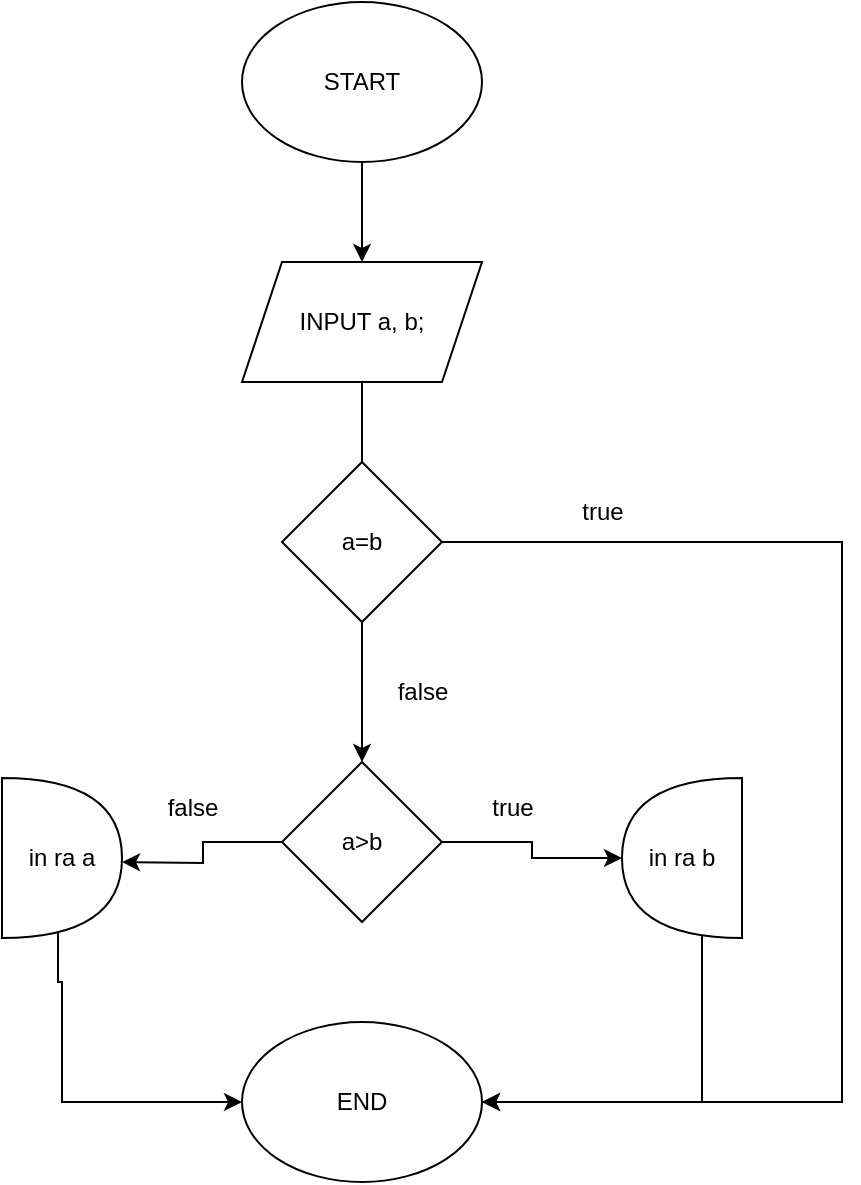 <mxfile version="25.0.3">
  <diagram name="Page-1" id="oWjM9BGwYZ12sk9pu0H5">
    <mxGraphModel grid="1" page="1" gridSize="10" guides="1" tooltips="1" connect="1" arrows="1" fold="1" pageScale="1" pageWidth="827" pageHeight="1169" math="0" shadow="0">
      <root>
        <mxCell id="0" />
        <mxCell id="1" parent="0" />
        <mxCell id="X_6Zg6RzUph1M3u_H0BN-3" style="edgeStyle=orthogonalEdgeStyle;rounded=0;orthogonalLoop=1;jettySize=auto;html=1;entryX=0.5;entryY=0;entryDx=0;entryDy=0;" edge="1" parent="1" source="X_6Zg6RzUph1M3u_H0BN-1" target="X_6Zg6RzUph1M3u_H0BN-2">
          <mxGeometry relative="1" as="geometry" />
        </mxCell>
        <mxCell id="X_6Zg6RzUph1M3u_H0BN-1" value="START" style="ellipse;whiteSpace=wrap;html=1;" vertex="1" parent="1">
          <mxGeometry x="360" y="40" width="120" height="80" as="geometry" />
        </mxCell>
        <mxCell id="X_6Zg6RzUph1M3u_H0BN-5" style="edgeStyle=orthogonalEdgeStyle;rounded=0;orthogonalLoop=1;jettySize=auto;html=1;entryX=0.5;entryY=0;entryDx=0;entryDy=0;" edge="1" parent="1" source="X_6Zg6RzUph1M3u_H0BN-2" target="X_6Zg6RzUph1M3u_H0BN-4">
          <mxGeometry relative="1" as="geometry" />
        </mxCell>
        <mxCell id="X_6Zg6RzUph1M3u_H0BN-2" value="INPUT a, b;" style="shape=parallelogram;perimeter=parallelogramPerimeter;whiteSpace=wrap;html=1;fixedSize=1;" vertex="1" parent="1">
          <mxGeometry x="360" y="170" width="120" height="60" as="geometry" />
        </mxCell>
        <mxCell id="X_6Zg6RzUph1M3u_H0BN-7" style="edgeStyle=orthogonalEdgeStyle;rounded=0;orthogonalLoop=1;jettySize=auto;html=1;entryX=1;entryY=0.5;entryDx=0;entryDy=0;entryPerimeter=0;" edge="1" parent="1" source="X_6Zg6RzUph1M3u_H0BN-4" target="jMxkCRKaX1O7CTFpnMg4-2">
          <mxGeometry relative="1" as="geometry">
            <mxPoint x="530" y="470" as="targetPoint" />
          </mxGeometry>
        </mxCell>
        <mxCell id="X_6Zg6RzUph1M3u_H0BN-10" style="edgeStyle=orthogonalEdgeStyle;rounded=0;orthogonalLoop=1;jettySize=auto;html=1;" edge="1" parent="1" source="X_6Zg6RzUph1M3u_H0BN-4">
          <mxGeometry relative="1" as="geometry">
            <mxPoint x="300" y="470" as="targetPoint" />
          </mxGeometry>
        </mxCell>
        <mxCell id="X_6Zg6RzUph1M3u_H0BN-4" value="a&amp;gt;b" style="rhombus;whiteSpace=wrap;html=1;" vertex="1" parent="1">
          <mxGeometry x="380" y="420" width="80" height="80" as="geometry" />
        </mxCell>
        <mxCell id="X_6Zg6RzUph1M3u_H0BN-15" style="edgeStyle=orthogonalEdgeStyle;rounded=0;orthogonalLoop=1;jettySize=auto;html=1;entryX=1;entryY=0.5;entryDx=0;entryDy=0;exitX=0.3;exitY=0.05;exitDx=0;exitDy=0;exitPerimeter=0;" edge="1" parent="1" source="jMxkCRKaX1O7CTFpnMg4-2" target="X_6Zg6RzUph1M3u_H0BN-14">
          <mxGeometry relative="1" as="geometry">
            <mxPoint x="590" y="640" as="targetPoint" />
            <Array as="points">
              <mxPoint x="590" y="504" />
              <mxPoint x="590" y="590" />
            </Array>
            <mxPoint x="580" y="520" as="sourcePoint" />
          </mxGeometry>
        </mxCell>
        <mxCell id="X_6Zg6RzUph1M3u_H0BN-8" value="true" style="text;html=1;align=center;verticalAlign=middle;resizable=0;points=[];autosize=1;strokeColor=none;fillColor=none;" vertex="1" parent="1">
          <mxGeometry x="475" y="428" width="40" height="30" as="geometry" />
        </mxCell>
        <mxCell id="X_6Zg6RzUph1M3u_H0BN-13" style="edgeStyle=orthogonalEdgeStyle;rounded=0;orthogonalLoop=1;jettySize=auto;html=1;exitX=0.467;exitY=0.95;exitDx=0;exitDy=0;exitPerimeter=0;" edge="1" parent="1" source="jMxkCRKaX1O7CTFpnMg4-1" target="X_6Zg6RzUph1M3u_H0BN-14">
          <mxGeometry relative="1" as="geometry">
            <mxPoint x="390" y="590" as="targetPoint" />
            <Array as="points">
              <mxPoint x="268" y="530" />
              <mxPoint x="270" y="530" />
              <mxPoint x="270" y="590" />
            </Array>
            <mxPoint x="240" y="530" as="sourcePoint" />
          </mxGeometry>
        </mxCell>
        <mxCell id="X_6Zg6RzUph1M3u_H0BN-11" value="false" style="text;html=1;align=center;verticalAlign=middle;resizable=0;points=[];autosize=1;strokeColor=none;fillColor=none;" vertex="1" parent="1">
          <mxGeometry x="310" y="428" width="50" height="30" as="geometry" />
        </mxCell>
        <mxCell id="X_6Zg6RzUph1M3u_H0BN-14" value="END" style="ellipse;whiteSpace=wrap;html=1;" vertex="1" parent="1">
          <mxGeometry x="360" y="550" width="120" height="80" as="geometry" />
        </mxCell>
        <mxCell id="X_6Zg6RzUph1M3u_H0BN-17" style="edgeStyle=orthogonalEdgeStyle;rounded=0;orthogonalLoop=1;jettySize=auto;html=1;entryX=1;entryY=0.5;entryDx=0;entryDy=0;" edge="1" parent="1" target="X_6Zg6RzUph1M3u_H0BN-14">
          <mxGeometry relative="1" as="geometry">
            <mxPoint x="600" y="640.667" as="targetPoint" />
            <mxPoint x="450" y="310" as="sourcePoint" />
            <Array as="points">
              <mxPoint x="660" y="310" />
              <mxPoint x="660" y="590" />
            </Array>
          </mxGeometry>
        </mxCell>
        <mxCell id="X_6Zg6RzUph1M3u_H0BN-16" value="a=b" style="rhombus;whiteSpace=wrap;html=1;" vertex="1" parent="1">
          <mxGeometry x="380" y="270" width="80" height="80" as="geometry" />
        </mxCell>
        <mxCell id="X_6Zg6RzUph1M3u_H0BN-18" value="false" style="text;html=1;align=center;verticalAlign=middle;resizable=0;points=[];autosize=1;strokeColor=none;fillColor=none;" vertex="1" parent="1">
          <mxGeometry x="425" y="370" width="50" height="30" as="geometry" />
        </mxCell>
        <mxCell id="X_6Zg6RzUph1M3u_H0BN-19" value="true" style="text;html=1;align=center;verticalAlign=middle;resizable=0;points=[];autosize=1;strokeColor=none;fillColor=none;" vertex="1" parent="1">
          <mxGeometry x="520" y="280" width="40" height="30" as="geometry" />
        </mxCell>
        <mxCell id="jMxkCRKaX1O7CTFpnMg4-1" value="in ra a" style="shape=or;whiteSpace=wrap;html=1;" vertex="1" parent="1">
          <mxGeometry x="240" y="428" width="60" height="80" as="geometry" />
        </mxCell>
        <mxCell id="jMxkCRKaX1O7CTFpnMg4-2" value="in ra b" style="shape=or;whiteSpace=wrap;html=1;direction=west;" vertex="1" parent="1">
          <mxGeometry x="550" y="428" width="60" height="80" as="geometry" />
        </mxCell>
      </root>
    </mxGraphModel>
  </diagram>
</mxfile>
